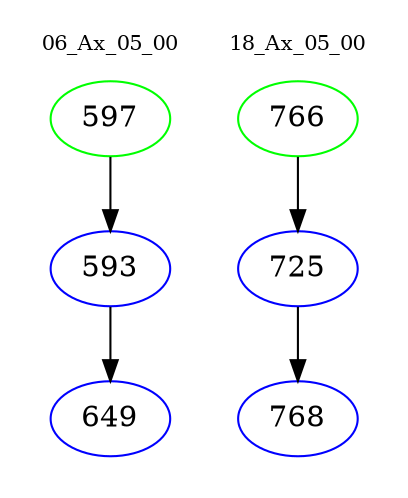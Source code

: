 digraph{
subgraph cluster_0 {
color = white
label = "06_Ax_05_00";
fontsize=10;
T0_597 [label="597", color="green"]
T0_597 -> T0_593 [color="black"]
T0_593 [label="593", color="blue"]
T0_593 -> T0_649 [color="black"]
T0_649 [label="649", color="blue"]
}
subgraph cluster_1 {
color = white
label = "18_Ax_05_00";
fontsize=10;
T1_766 [label="766", color="green"]
T1_766 -> T1_725 [color="black"]
T1_725 [label="725", color="blue"]
T1_725 -> T1_768 [color="black"]
T1_768 [label="768", color="blue"]
}
}
